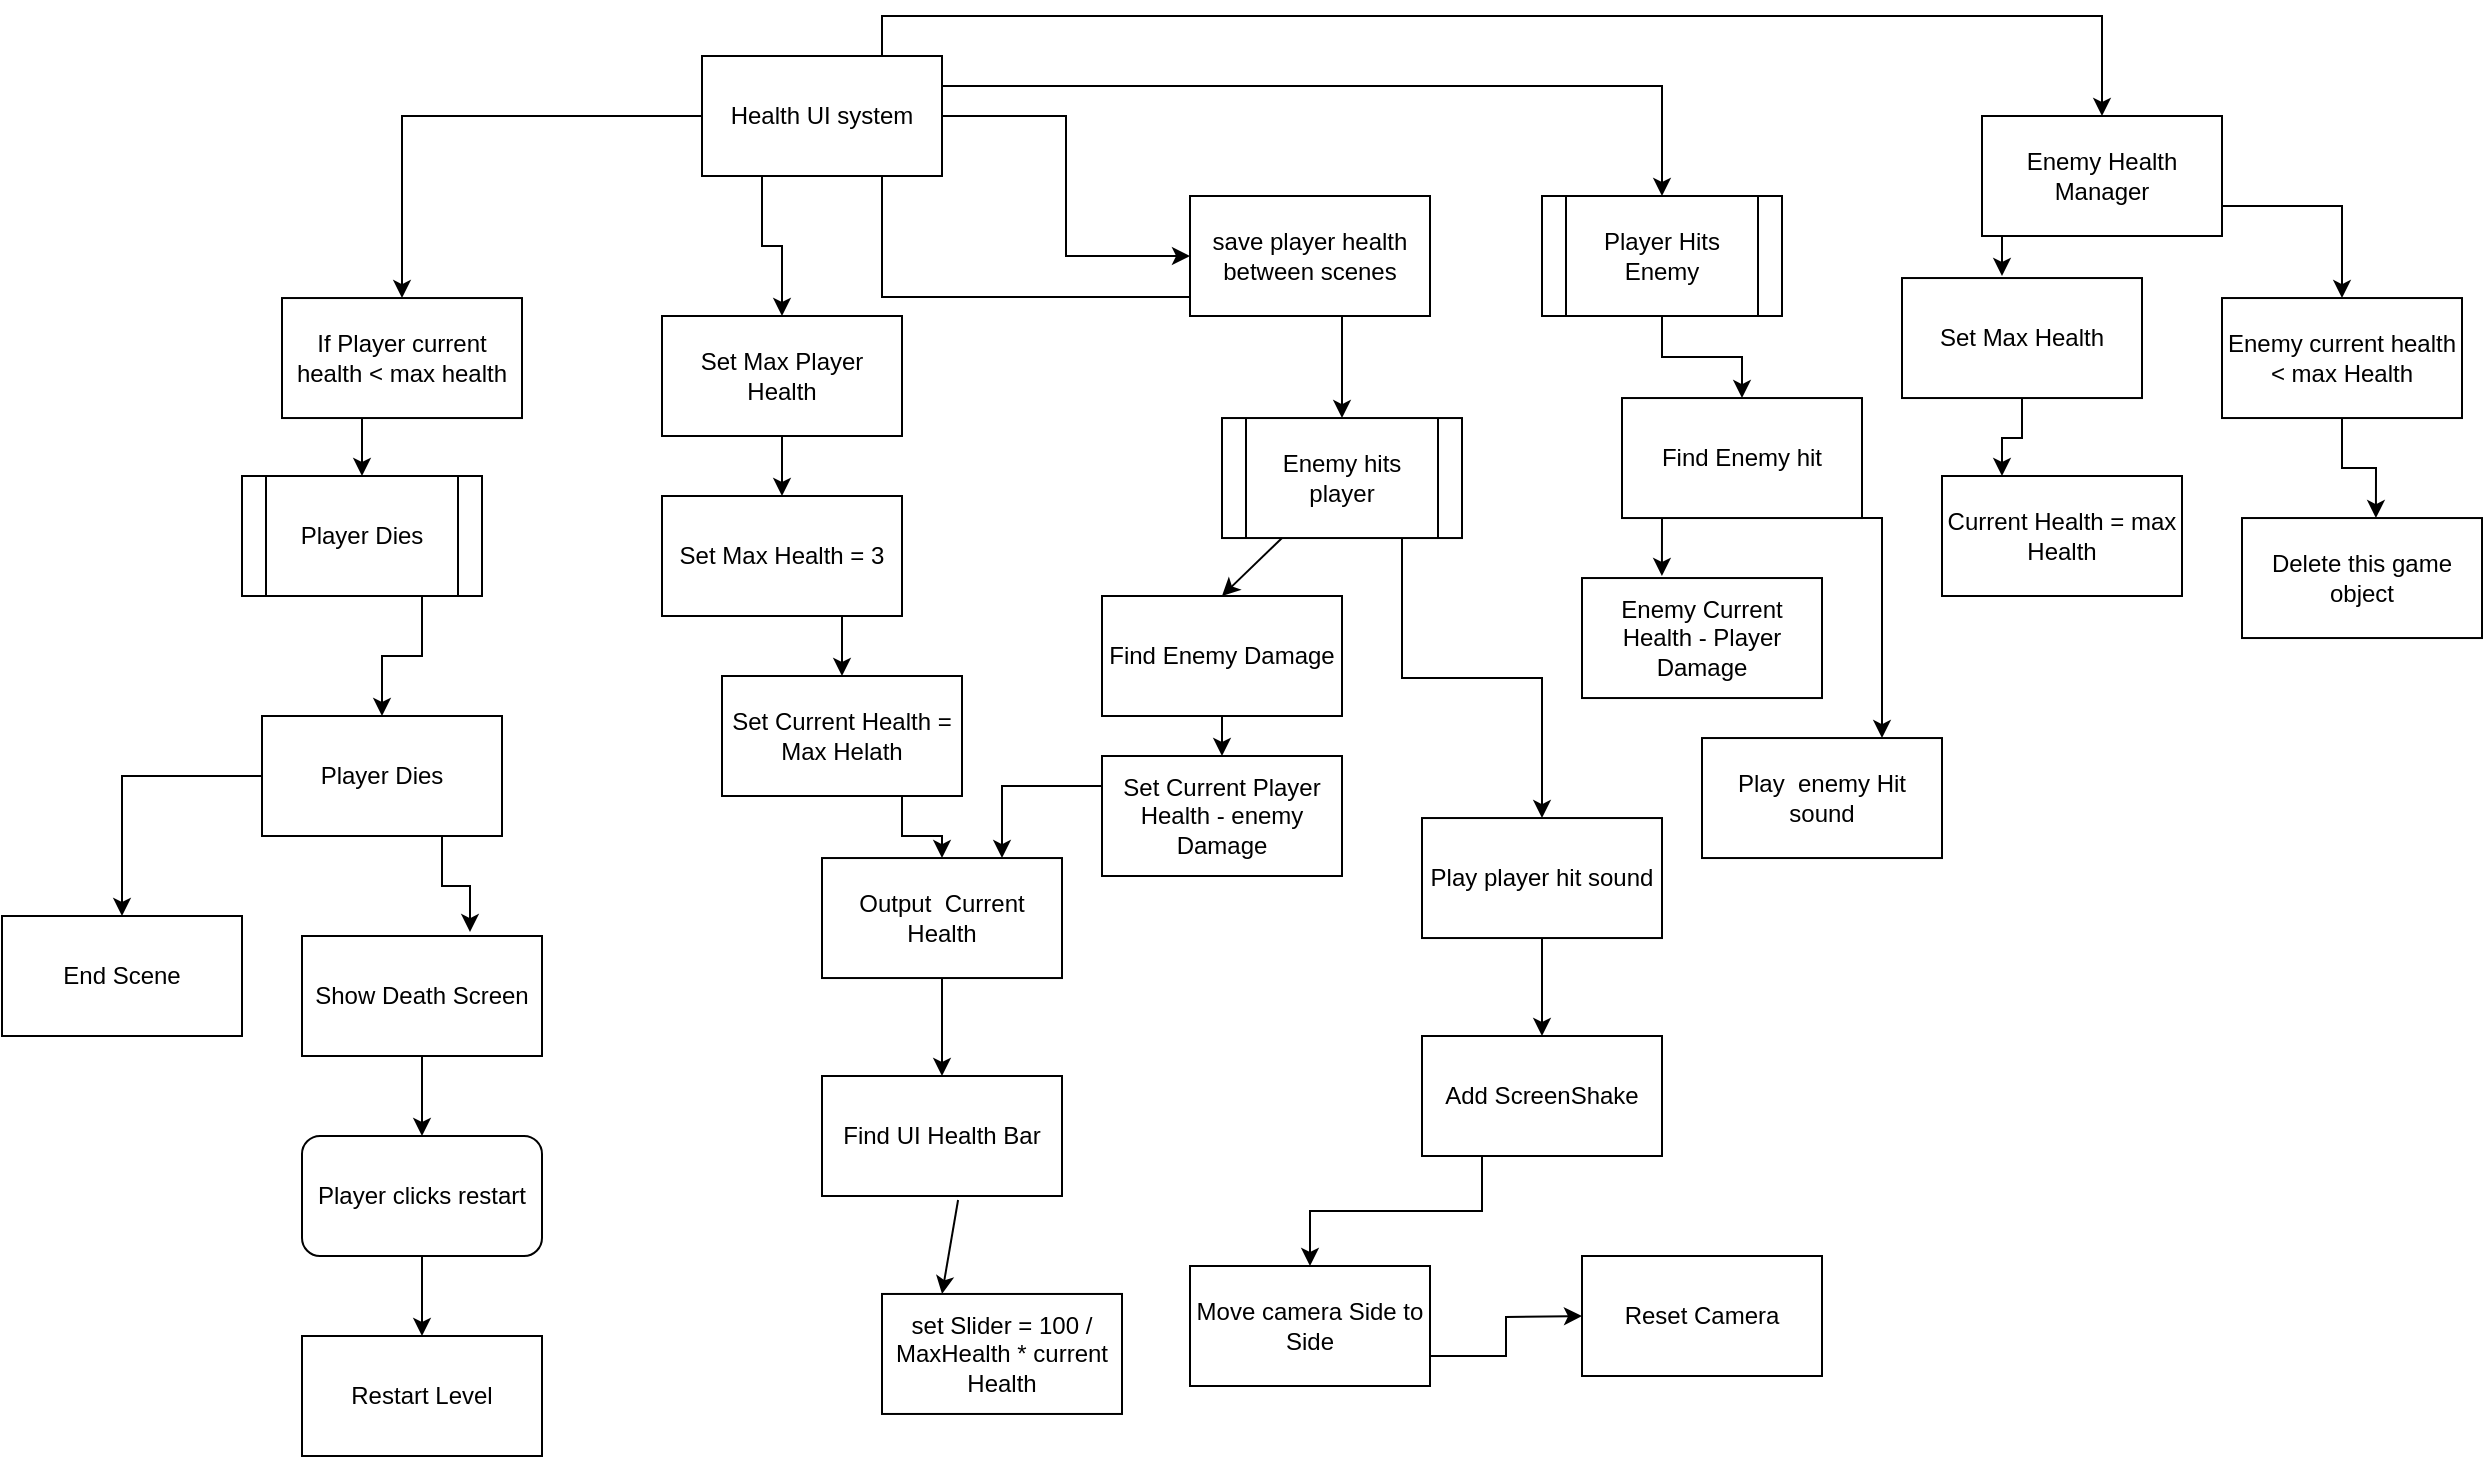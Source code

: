 <mxfile version="13.7.7" type="github">
  <diagram id="6Me1VA9kELR5Kkh9lzUW" name="Page-1">
    <mxGraphModel dx="2130" dy="2346" grid="1" gridSize="10" guides="1" tooltips="1" connect="1" arrows="1" fold="1" page="1" pageScale="1" pageWidth="827" pageHeight="1169" math="0" shadow="0">
      <root>
        <mxCell id="0" />
        <mxCell id="1" parent="0" />
        <mxCell id="vJrrtUce8XPtIPQdZ2bI-48" style="edgeStyle=orthogonalEdgeStyle;rounded=0;orthogonalLoop=1;jettySize=auto;html=1;exitX=0.75;exitY=1;exitDx=0;exitDy=0;" edge="1" parent="1" source="vJrrtUce8XPtIPQdZ2bI-2" target="vJrrtUce8XPtIPQdZ2bI-13">
          <mxGeometry relative="1" as="geometry" />
        </mxCell>
        <mxCell id="vJrrtUce8XPtIPQdZ2bI-49" style="edgeStyle=orthogonalEdgeStyle;rounded=0;orthogonalLoop=1;jettySize=auto;html=1;exitX=0.25;exitY=1;exitDx=0;exitDy=0;entryX=0.5;entryY=0;entryDx=0;entryDy=0;" edge="1" parent="1" source="vJrrtUce8XPtIPQdZ2bI-2" target="vJrrtUce8XPtIPQdZ2bI-3">
          <mxGeometry relative="1" as="geometry" />
        </mxCell>
        <mxCell id="vJrrtUce8XPtIPQdZ2bI-51" style="edgeStyle=orthogonalEdgeStyle;rounded=0;orthogonalLoop=1;jettySize=auto;html=1;exitX=1;exitY=0.25;exitDx=0;exitDy=0;entryX=0.5;entryY=0;entryDx=0;entryDy=0;" edge="1" parent="1" source="vJrrtUce8XPtIPQdZ2bI-2" target="vJrrtUce8XPtIPQdZ2bI-31">
          <mxGeometry relative="1" as="geometry">
            <Array as="points">
              <mxPoint x="590" y="-5" />
            </Array>
          </mxGeometry>
        </mxCell>
        <mxCell id="vJrrtUce8XPtIPQdZ2bI-65" style="edgeStyle=orthogonalEdgeStyle;rounded=0;orthogonalLoop=1;jettySize=auto;html=1;exitX=1;exitY=0.5;exitDx=0;exitDy=0;entryX=0;entryY=0.5;entryDx=0;entryDy=0;" edge="1" parent="1" source="vJrrtUce8XPtIPQdZ2bI-2" target="vJrrtUce8XPtIPQdZ2bI-64">
          <mxGeometry relative="1" as="geometry" />
        </mxCell>
        <mxCell id="vJrrtUce8XPtIPQdZ2bI-67" style="edgeStyle=orthogonalEdgeStyle;rounded=0;orthogonalLoop=1;jettySize=auto;html=1;exitX=0;exitY=0.5;exitDx=0;exitDy=0;" edge="1" parent="1" source="vJrrtUce8XPtIPQdZ2bI-2" target="vJrrtUce8XPtIPQdZ2bI-66">
          <mxGeometry relative="1" as="geometry" />
        </mxCell>
        <mxCell id="vJrrtUce8XPtIPQdZ2bI-82" style="edgeStyle=orthogonalEdgeStyle;rounded=0;orthogonalLoop=1;jettySize=auto;html=1;exitX=0.75;exitY=0;exitDx=0;exitDy=0;entryX=0.5;entryY=0;entryDx=0;entryDy=0;" edge="1" parent="1" source="vJrrtUce8XPtIPQdZ2bI-2" target="vJrrtUce8XPtIPQdZ2bI-83">
          <mxGeometry relative="1" as="geometry">
            <mxPoint x="730" as="targetPoint" />
            <Array as="points">
              <mxPoint x="200" y="-40" />
              <mxPoint x="810" y="-40" />
            </Array>
          </mxGeometry>
        </mxCell>
        <mxCell id="vJrrtUce8XPtIPQdZ2bI-2" value="Health UI system" style="rounded=0;whiteSpace=wrap;html=1;" vertex="1" parent="1">
          <mxGeometry x="110" y="-20.0" width="120" height="60" as="geometry" />
        </mxCell>
        <mxCell id="vJrrtUce8XPtIPQdZ2bI-60" style="edgeStyle=orthogonalEdgeStyle;rounded=0;orthogonalLoop=1;jettySize=auto;html=1;exitX=0.5;exitY=1;exitDx=0;exitDy=0;entryX=0.5;entryY=0;entryDx=0;entryDy=0;" edge="1" parent="1" source="vJrrtUce8XPtIPQdZ2bI-3" target="vJrrtUce8XPtIPQdZ2bI-8">
          <mxGeometry relative="1" as="geometry" />
        </mxCell>
        <mxCell id="vJrrtUce8XPtIPQdZ2bI-3" value="Set Max Player Health" style="rounded=0;whiteSpace=wrap;html=1;" vertex="1" parent="1">
          <mxGeometry x="90" y="110" width="120" height="60" as="geometry" />
        </mxCell>
        <mxCell id="vJrrtUce8XPtIPQdZ2bI-53" style="edgeStyle=orthogonalEdgeStyle;rounded=0;orthogonalLoop=1;jettySize=auto;html=1;exitX=0.75;exitY=1;exitDx=0;exitDy=0;" edge="1" parent="1" source="vJrrtUce8XPtIPQdZ2bI-6" target="vJrrtUce8XPtIPQdZ2bI-19">
          <mxGeometry relative="1" as="geometry" />
        </mxCell>
        <mxCell id="vJrrtUce8XPtIPQdZ2bI-6" value="Set Current Health = Max Helath" style="rounded=0;whiteSpace=wrap;html=1;" vertex="1" parent="1">
          <mxGeometry x="120" y="290" width="120" height="60" as="geometry" />
        </mxCell>
        <mxCell id="vJrrtUce8XPtIPQdZ2bI-61" style="edgeStyle=orthogonalEdgeStyle;rounded=0;orthogonalLoop=1;jettySize=auto;html=1;exitX=0.75;exitY=1;exitDx=0;exitDy=0;entryX=0.5;entryY=0;entryDx=0;entryDy=0;" edge="1" parent="1" source="vJrrtUce8XPtIPQdZ2bI-8" target="vJrrtUce8XPtIPQdZ2bI-6">
          <mxGeometry relative="1" as="geometry" />
        </mxCell>
        <mxCell id="vJrrtUce8XPtIPQdZ2bI-8" value="Set Max Health = 3" style="rounded=0;whiteSpace=wrap;html=1;" vertex="1" parent="1">
          <mxGeometry x="90" y="200.0" width="120" height="60" as="geometry" />
        </mxCell>
        <mxCell id="vJrrtUce8XPtIPQdZ2bI-11" value="Find Enemy Damage" style="rounded=0;whiteSpace=wrap;html=1;" vertex="1" parent="1">
          <mxGeometry x="310" y="250.0" width="120" height="60" as="geometry" />
        </mxCell>
        <mxCell id="vJrrtUce8XPtIPQdZ2bI-33" style="edgeStyle=orthogonalEdgeStyle;rounded=0;orthogonalLoop=1;jettySize=auto;html=1;exitX=0.75;exitY=1;exitDx=0;exitDy=0;entryX=0.5;entryY=0;entryDx=0;entryDy=0;" edge="1" parent="1" source="vJrrtUce8XPtIPQdZ2bI-13" target="vJrrtUce8XPtIPQdZ2bI-32">
          <mxGeometry relative="1" as="geometry" />
        </mxCell>
        <mxCell id="vJrrtUce8XPtIPQdZ2bI-13" value="Enemy hits player" style="shape=process;whiteSpace=wrap;html=1;backgroundOutline=1;" vertex="1" parent="1">
          <mxGeometry x="370" y="161.02" width="120" height="60" as="geometry" />
        </mxCell>
        <mxCell id="vJrrtUce8XPtIPQdZ2bI-14" value="" style="endArrow=classic;html=1;entryX=0.5;entryY=0;entryDx=0;entryDy=0;exitX=0.25;exitY=1;exitDx=0;exitDy=0;" edge="1" parent="1" source="vJrrtUce8XPtIPQdZ2bI-13" target="vJrrtUce8XPtIPQdZ2bI-11">
          <mxGeometry width="50" height="50" relative="1" as="geometry">
            <mxPoint x="360" y="291.02" as="sourcePoint" />
            <mxPoint x="410" y="241.02" as="targetPoint" />
          </mxGeometry>
        </mxCell>
        <mxCell id="vJrrtUce8XPtIPQdZ2bI-54" style="edgeStyle=orthogonalEdgeStyle;rounded=0;orthogonalLoop=1;jettySize=auto;html=1;exitX=0;exitY=0.25;exitDx=0;exitDy=0;entryX=0.75;entryY=0;entryDx=0;entryDy=0;" edge="1" parent="1" source="vJrrtUce8XPtIPQdZ2bI-17" target="vJrrtUce8XPtIPQdZ2bI-19">
          <mxGeometry relative="1" as="geometry" />
        </mxCell>
        <mxCell id="vJrrtUce8XPtIPQdZ2bI-17" value="Set Current Player Health - enemy Damage" style="rounded=0;whiteSpace=wrap;html=1;" vertex="1" parent="1">
          <mxGeometry x="310" y="330" width="120" height="60" as="geometry" />
        </mxCell>
        <mxCell id="vJrrtUce8XPtIPQdZ2bI-18" value="" style="endArrow=classic;html=1;entryX=0.5;entryY=0;entryDx=0;entryDy=0;exitX=0.5;exitY=1;exitDx=0;exitDy=0;" edge="1" parent="1" source="vJrrtUce8XPtIPQdZ2bI-11" target="vJrrtUce8XPtIPQdZ2bI-17">
          <mxGeometry width="50" height="50" relative="1" as="geometry">
            <mxPoint x="250" y="431.02" as="sourcePoint" />
            <mxPoint x="300" y="381.02" as="targetPoint" />
          </mxGeometry>
        </mxCell>
        <mxCell id="vJrrtUce8XPtIPQdZ2bI-19" value="Output&amp;nbsp; Current Health" style="rounded=0;whiteSpace=wrap;html=1;" vertex="1" parent="1">
          <mxGeometry x="170" y="381.02" width="120" height="60" as="geometry" />
        </mxCell>
        <mxCell id="vJrrtUce8XPtIPQdZ2bI-21" value="Find UI Health Bar" style="rounded=0;whiteSpace=wrap;html=1;" vertex="1" parent="1">
          <mxGeometry x="170" y="490" width="120" height="60" as="geometry" />
        </mxCell>
        <mxCell id="vJrrtUce8XPtIPQdZ2bI-22" value="" style="endArrow=classic;html=1;entryX=0.5;entryY=0;entryDx=0;entryDy=0;exitX=0.5;exitY=1;exitDx=0;exitDy=0;" edge="1" parent="1" source="vJrrtUce8XPtIPQdZ2bI-19" target="vJrrtUce8XPtIPQdZ2bI-21">
          <mxGeometry width="50" height="50" relative="1" as="geometry">
            <mxPoint x="230" y="381.02" as="sourcePoint" />
            <mxPoint x="280.0" y="491.02" as="targetPoint" />
          </mxGeometry>
        </mxCell>
        <mxCell id="vJrrtUce8XPtIPQdZ2bI-23" value="set Slider = 100 / MaxHealth * current Health" style="rounded=0;whiteSpace=wrap;html=1;" vertex="1" parent="1">
          <mxGeometry x="200" y="598.98" width="120" height="60" as="geometry" />
        </mxCell>
        <mxCell id="vJrrtUce8XPtIPQdZ2bI-24" value="" style="endArrow=classic;html=1;entryX=0.25;entryY=0;entryDx=0;entryDy=0;exitX=0.567;exitY=1.033;exitDx=0;exitDy=0;exitPerimeter=0;" edge="1" parent="1" source="vJrrtUce8XPtIPQdZ2bI-21" target="vJrrtUce8XPtIPQdZ2bI-23">
          <mxGeometry width="50" height="50" relative="1" as="geometry">
            <mxPoint x="140.0" y="551.02" as="sourcePoint" />
            <mxPoint x="151.04" y="598.98" as="targetPoint" />
          </mxGeometry>
        </mxCell>
        <mxCell id="vJrrtUce8XPtIPQdZ2bI-35" style="edgeStyle=orthogonalEdgeStyle;rounded=0;orthogonalLoop=1;jettySize=auto;html=1;exitX=0.5;exitY=1;exitDx=0;exitDy=0;entryX=0.5;entryY=0;entryDx=0;entryDy=0;" edge="1" parent="1" source="vJrrtUce8XPtIPQdZ2bI-31" target="vJrrtUce8XPtIPQdZ2bI-34">
          <mxGeometry relative="1" as="geometry" />
        </mxCell>
        <mxCell id="vJrrtUce8XPtIPQdZ2bI-31" value="Player Hits Enemy" style="shape=process;whiteSpace=wrap;html=1;backgroundOutline=1;" vertex="1" parent="1">
          <mxGeometry x="530" y="50" width="120" height="60" as="geometry" />
        </mxCell>
        <mxCell id="vJrrtUce8XPtIPQdZ2bI-43" style="edgeStyle=orthogonalEdgeStyle;rounded=0;orthogonalLoop=1;jettySize=auto;html=1;exitX=0.5;exitY=1;exitDx=0;exitDy=0;entryX=0.5;entryY=0;entryDx=0;entryDy=0;" edge="1" parent="1" source="vJrrtUce8XPtIPQdZ2bI-32" target="vJrrtUce8XPtIPQdZ2bI-42">
          <mxGeometry relative="1" as="geometry" />
        </mxCell>
        <mxCell id="vJrrtUce8XPtIPQdZ2bI-32" value="Play player hit sound" style="rounded=0;whiteSpace=wrap;html=1;" vertex="1" parent="1">
          <mxGeometry x="470" y="361.02" width="120" height="60" as="geometry" />
        </mxCell>
        <mxCell id="vJrrtUce8XPtIPQdZ2bI-37" style="edgeStyle=orthogonalEdgeStyle;rounded=0;orthogonalLoop=1;jettySize=auto;html=1;exitX=0.25;exitY=1;exitDx=0;exitDy=0;entryX=0.333;entryY=-0.017;entryDx=0;entryDy=0;entryPerimeter=0;" edge="1" parent="1" source="vJrrtUce8XPtIPQdZ2bI-34" target="vJrrtUce8XPtIPQdZ2bI-36">
          <mxGeometry relative="1" as="geometry" />
        </mxCell>
        <mxCell id="vJrrtUce8XPtIPQdZ2bI-39" style="edgeStyle=orthogonalEdgeStyle;rounded=0;orthogonalLoop=1;jettySize=auto;html=1;exitX=0.75;exitY=1;exitDx=0;exitDy=0;entryX=0.75;entryY=0;entryDx=0;entryDy=0;" edge="1" parent="1" source="vJrrtUce8XPtIPQdZ2bI-34" target="vJrrtUce8XPtIPQdZ2bI-38">
          <mxGeometry relative="1" as="geometry">
            <Array as="points">
              <mxPoint x="700" y="211.02" />
            </Array>
          </mxGeometry>
        </mxCell>
        <mxCell id="vJrrtUce8XPtIPQdZ2bI-34" value="Find Enemy hit" style="rounded=0;whiteSpace=wrap;html=1;" vertex="1" parent="1">
          <mxGeometry x="570" y="151.02" width="120" height="60" as="geometry" />
        </mxCell>
        <mxCell id="vJrrtUce8XPtIPQdZ2bI-36" value="Enemy Current Health - Player Damage" style="rounded=0;whiteSpace=wrap;html=1;" vertex="1" parent="1">
          <mxGeometry x="550" y="241.02" width="120" height="60" as="geometry" />
        </mxCell>
        <mxCell id="vJrrtUce8XPtIPQdZ2bI-38" value="Play&amp;nbsp; enemy Hit sound" style="rounded=0;whiteSpace=wrap;html=1;" vertex="1" parent="1">
          <mxGeometry x="610" y="321.02" width="120" height="60" as="geometry" />
        </mxCell>
        <mxCell id="vJrrtUce8XPtIPQdZ2bI-45" style="edgeStyle=orthogonalEdgeStyle;rounded=0;orthogonalLoop=1;jettySize=auto;html=1;exitX=0.25;exitY=1;exitDx=0;exitDy=0;entryX=0.5;entryY=0;entryDx=0;entryDy=0;" edge="1" parent="1" source="vJrrtUce8XPtIPQdZ2bI-42" target="vJrrtUce8XPtIPQdZ2bI-44">
          <mxGeometry relative="1" as="geometry" />
        </mxCell>
        <mxCell id="vJrrtUce8XPtIPQdZ2bI-42" value="Add ScreenShake" style="rounded=0;whiteSpace=wrap;html=1;" vertex="1" parent="1">
          <mxGeometry x="470" y="470" width="120" height="60" as="geometry" />
        </mxCell>
        <mxCell id="vJrrtUce8XPtIPQdZ2bI-46" style="edgeStyle=orthogonalEdgeStyle;rounded=0;orthogonalLoop=1;jettySize=auto;html=1;exitX=1;exitY=0.75;exitDx=0;exitDy=0;" edge="1" parent="1" source="vJrrtUce8XPtIPQdZ2bI-44">
          <mxGeometry relative="1" as="geometry">
            <mxPoint x="550.0" y="610" as="targetPoint" />
          </mxGeometry>
        </mxCell>
        <mxCell id="vJrrtUce8XPtIPQdZ2bI-44" value="Move camera Side to Side" style="rounded=0;whiteSpace=wrap;html=1;" vertex="1" parent="1">
          <mxGeometry x="354" y="585" width="120" height="60" as="geometry" />
        </mxCell>
        <mxCell id="vJrrtUce8XPtIPQdZ2bI-47" value="Reset Camera" style="rounded=0;whiteSpace=wrap;html=1;" vertex="1" parent="1">
          <mxGeometry x="550" y="580" width="120" height="60" as="geometry" />
        </mxCell>
        <mxCell id="vJrrtUce8XPtIPQdZ2bI-64" value="save player health between scenes" style="rounded=0;whiteSpace=wrap;html=1;" vertex="1" parent="1">
          <mxGeometry x="354" y="50" width="120" height="60" as="geometry" />
        </mxCell>
        <mxCell id="vJrrtUce8XPtIPQdZ2bI-66" value="If Player current health &amp;lt; max health" style="rounded=0;whiteSpace=wrap;html=1;" vertex="1" parent="1">
          <mxGeometry x="-100" y="101.02" width="120" height="60" as="geometry" />
        </mxCell>
        <mxCell id="vJrrtUce8XPtIPQdZ2bI-69" value="Player Dies" style="shape=process;whiteSpace=wrap;html=1;backgroundOutline=1;" vertex="1" parent="1">
          <mxGeometry x="-120" y="190" width="120" height="60" as="geometry" />
        </mxCell>
        <mxCell id="vJrrtUce8XPtIPQdZ2bI-75" style="edgeStyle=orthogonalEdgeStyle;rounded=0;orthogonalLoop=1;jettySize=auto;html=1;exitX=0;exitY=0.5;exitDx=0;exitDy=0;entryX=0.5;entryY=0;entryDx=0;entryDy=0;" edge="1" parent="1" source="vJrrtUce8XPtIPQdZ2bI-71" target="vJrrtUce8XPtIPQdZ2bI-72">
          <mxGeometry relative="1" as="geometry" />
        </mxCell>
        <mxCell id="vJrrtUce8XPtIPQdZ2bI-76" style="edgeStyle=orthogonalEdgeStyle;rounded=0;orthogonalLoop=1;jettySize=auto;html=1;exitX=0.75;exitY=1;exitDx=0;exitDy=0;entryX=0.7;entryY=-0.033;entryDx=0;entryDy=0;entryPerimeter=0;" edge="1" parent="1" source="vJrrtUce8XPtIPQdZ2bI-71" target="vJrrtUce8XPtIPQdZ2bI-73">
          <mxGeometry relative="1" as="geometry" />
        </mxCell>
        <mxCell id="vJrrtUce8XPtIPQdZ2bI-71" value="Player Dies" style="rounded=0;whiteSpace=wrap;html=1;" vertex="1" parent="1">
          <mxGeometry x="-110" y="310" width="120" height="60" as="geometry" />
        </mxCell>
        <mxCell id="vJrrtUce8XPtIPQdZ2bI-72" value="End Scene" style="rounded=0;whiteSpace=wrap;html=1;" vertex="1" parent="1">
          <mxGeometry x="-240" y="410" width="120" height="60" as="geometry" />
        </mxCell>
        <mxCell id="vJrrtUce8XPtIPQdZ2bI-78" style="edgeStyle=orthogonalEdgeStyle;rounded=0;orthogonalLoop=1;jettySize=auto;html=1;exitX=0.5;exitY=1;exitDx=0;exitDy=0;entryX=0.5;entryY=0;entryDx=0;entryDy=0;" edge="1" parent="1" source="vJrrtUce8XPtIPQdZ2bI-73" target="vJrrtUce8XPtIPQdZ2bI-77">
          <mxGeometry relative="1" as="geometry" />
        </mxCell>
        <mxCell id="vJrrtUce8XPtIPQdZ2bI-73" value="Show Death Screen" style="rounded=0;whiteSpace=wrap;html=1;" vertex="1" parent="1">
          <mxGeometry x="-90" y="420" width="120" height="60" as="geometry" />
        </mxCell>
        <mxCell id="vJrrtUce8XPtIPQdZ2bI-74" value="Restart Level" style="rounded=0;whiteSpace=wrap;html=1;" vertex="1" parent="1">
          <mxGeometry x="-90" y="620" width="120" height="60" as="geometry" />
        </mxCell>
        <mxCell id="vJrrtUce8XPtIPQdZ2bI-79" style="edgeStyle=orthogonalEdgeStyle;rounded=0;orthogonalLoop=1;jettySize=auto;html=1;exitX=0.5;exitY=1;exitDx=0;exitDy=0;entryX=0.5;entryY=0;entryDx=0;entryDy=0;" edge="1" parent="1" source="vJrrtUce8XPtIPQdZ2bI-77" target="vJrrtUce8XPtIPQdZ2bI-74">
          <mxGeometry relative="1" as="geometry" />
        </mxCell>
        <mxCell id="vJrrtUce8XPtIPQdZ2bI-77" value="Player clicks restart" style="rounded=1;whiteSpace=wrap;html=1;" vertex="1" parent="1">
          <mxGeometry x="-90" y="520" width="120" height="60" as="geometry" />
        </mxCell>
        <mxCell id="vJrrtUce8XPtIPQdZ2bI-85" style="edgeStyle=orthogonalEdgeStyle;rounded=0;orthogonalLoop=1;jettySize=auto;html=1;exitX=0.25;exitY=1;exitDx=0;exitDy=0;" edge="1" parent="1" source="vJrrtUce8XPtIPQdZ2bI-83">
          <mxGeometry relative="1" as="geometry">
            <mxPoint x="760" y="90" as="targetPoint" />
          </mxGeometry>
        </mxCell>
        <mxCell id="vJrrtUce8XPtIPQdZ2bI-94" style="edgeStyle=orthogonalEdgeStyle;rounded=0;orthogonalLoop=1;jettySize=auto;html=1;exitX=1;exitY=0.75;exitDx=0;exitDy=0;entryX=0.5;entryY=0;entryDx=0;entryDy=0;" edge="1" parent="1" source="vJrrtUce8XPtIPQdZ2bI-83" target="vJrrtUce8XPtIPQdZ2bI-92">
          <mxGeometry relative="1" as="geometry" />
        </mxCell>
        <mxCell id="vJrrtUce8XPtIPQdZ2bI-83" value="Enemy Health Manager" style="rounded=0;whiteSpace=wrap;html=1;" vertex="1" parent="1">
          <mxGeometry x="750" y="10" width="120" height="60" as="geometry" />
        </mxCell>
        <mxCell id="vJrrtUce8XPtIPQdZ2bI-87" style="edgeStyle=orthogonalEdgeStyle;rounded=0;orthogonalLoop=1;jettySize=auto;html=1;exitX=0.5;exitY=1;exitDx=0;exitDy=0;entryX=0.25;entryY=0;entryDx=0;entryDy=0;" edge="1" parent="1" source="vJrrtUce8XPtIPQdZ2bI-84" target="vJrrtUce8XPtIPQdZ2bI-86">
          <mxGeometry relative="1" as="geometry" />
        </mxCell>
        <mxCell id="vJrrtUce8XPtIPQdZ2bI-84" value="Set Max Health" style="rounded=0;whiteSpace=wrap;html=1;" vertex="1" parent="1">
          <mxGeometry x="710" y="91.02" width="120" height="60" as="geometry" />
        </mxCell>
        <mxCell id="vJrrtUce8XPtIPQdZ2bI-86" value="Current Health = max Health" style="rounded=0;whiteSpace=wrap;html=1;" vertex="1" parent="1">
          <mxGeometry x="730" y="190" width="120" height="60" as="geometry" />
        </mxCell>
        <mxCell id="vJrrtUce8XPtIPQdZ2bI-95" style="edgeStyle=orthogonalEdgeStyle;rounded=0;orthogonalLoop=1;jettySize=auto;html=1;exitX=0.5;exitY=1;exitDx=0;exitDy=0;entryX=0.558;entryY=0;entryDx=0;entryDy=0;entryPerimeter=0;" edge="1" parent="1" source="vJrrtUce8XPtIPQdZ2bI-92" target="vJrrtUce8XPtIPQdZ2bI-93">
          <mxGeometry relative="1" as="geometry" />
        </mxCell>
        <mxCell id="vJrrtUce8XPtIPQdZ2bI-92" value="Enemy current health &amp;lt; max Health" style="rounded=0;whiteSpace=wrap;html=1;" vertex="1" parent="1">
          <mxGeometry x="870" y="101.02" width="120" height="60" as="geometry" />
        </mxCell>
        <mxCell id="vJrrtUce8XPtIPQdZ2bI-93" value="Delete this game object" style="rounded=0;whiteSpace=wrap;html=1;" vertex="1" parent="1">
          <mxGeometry x="880" y="211.02" width="120" height="60" as="geometry" />
        </mxCell>
        <mxCell id="vJrrtUce8XPtIPQdZ2bI-101" value="" style="edgeStyle=orthogonalEdgeStyle;rounded=0;orthogonalLoop=1;jettySize=auto;html=1;exitX=0.75;exitY=1;exitDx=0;exitDy=0;" edge="1" parent="1" source="vJrrtUce8XPtIPQdZ2bI-69" target="vJrrtUce8XPtIPQdZ2bI-71">
          <mxGeometry relative="1" as="geometry">
            <mxPoint x="40" y="150" as="sourcePoint" />
          </mxGeometry>
        </mxCell>
        <mxCell id="vJrrtUce8XPtIPQdZ2bI-104" value="" style="edgeStyle=orthogonalEdgeStyle;rounded=0;orthogonalLoop=1;jettySize=auto;html=1;" edge="1" parent="1" source="vJrrtUce8XPtIPQdZ2bI-66" target="vJrrtUce8XPtIPQdZ2bI-69">
          <mxGeometry relative="1" as="geometry">
            <mxPoint x="-130" y="120.5" as="sourcePoint" />
            <Array as="points">
              <mxPoint x="-60" y="170" />
              <mxPoint x="-60" y="170" />
            </Array>
          </mxGeometry>
        </mxCell>
      </root>
    </mxGraphModel>
  </diagram>
</mxfile>
